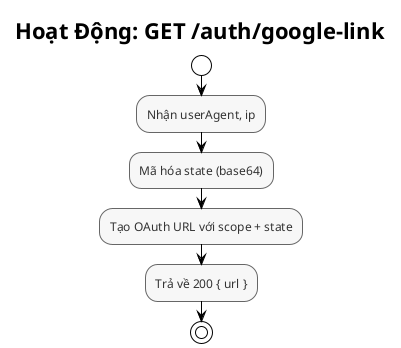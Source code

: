 @startuml Auth - Google Link Activity
!theme plain
skinparam backgroundColor #FFFFFF
skinparam activityFontSize 12
skinparam activityFontColor #333333
skinparam activityBorderColor #666666
skinparam activityBackgroundColor #F7F7F7

title Hoạt Động: GET /auth/google-link

start
:Nhận userAgent, ip;
:Mã hóa state (base64);
:Tạo OAuth URL với scope + state;
:Trả về 200 { url };
stop

@enduml


